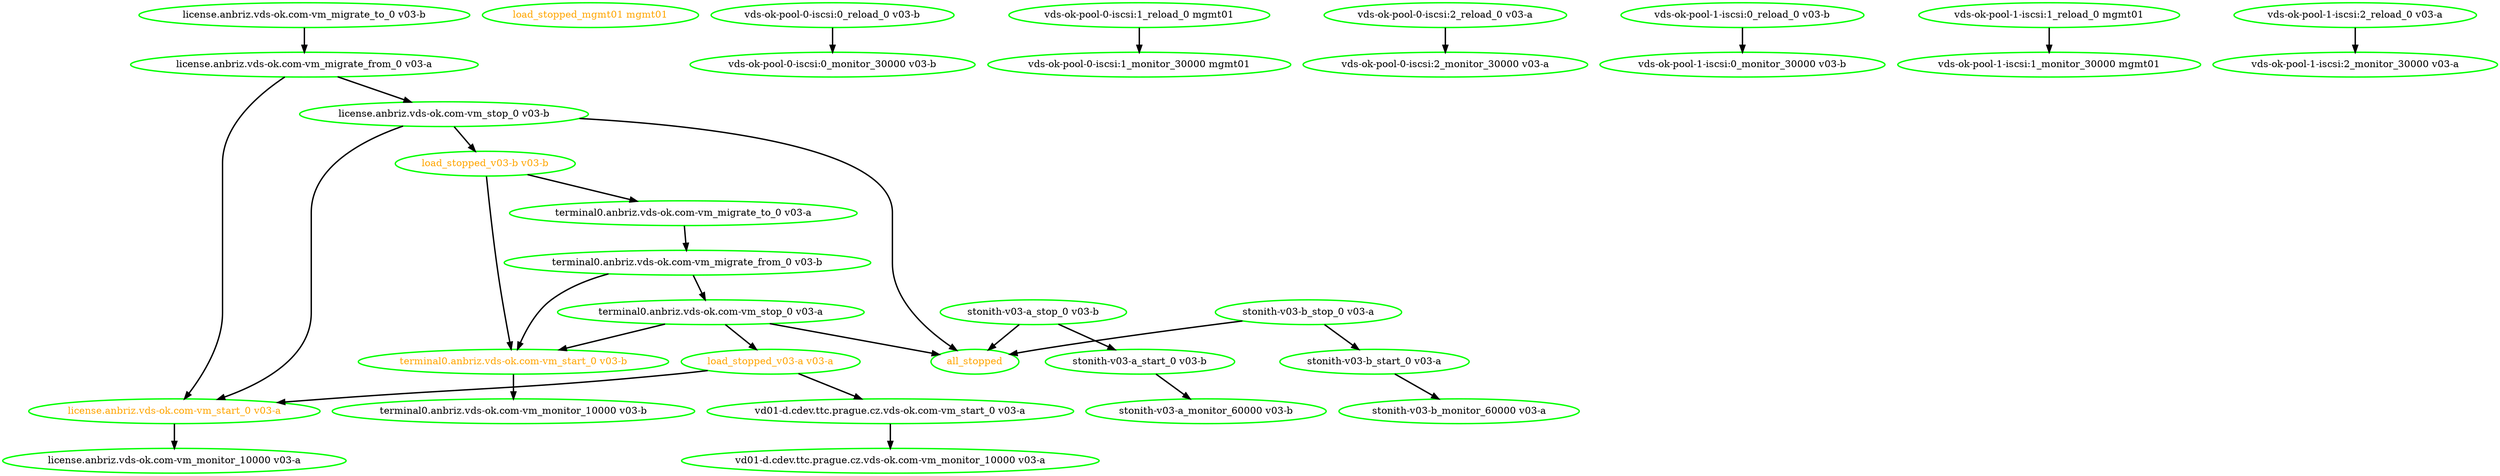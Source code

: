 digraph "g" {
"all_stopped" [ style=bold color="green" fontcolor="orange"]
"license.anbriz.vds-ok.com-vm_migrate_from_0 v03-a" -> "license.anbriz.vds-ok.com-vm_start_0 v03-a" [ style = bold]
"license.anbriz.vds-ok.com-vm_migrate_from_0 v03-a" -> "license.anbriz.vds-ok.com-vm_stop_0 v03-b" [ style = bold]
"license.anbriz.vds-ok.com-vm_migrate_from_0 v03-a" [ style=bold color="green" fontcolor="black"]
"license.anbriz.vds-ok.com-vm_migrate_to_0 v03-b" -> "license.anbriz.vds-ok.com-vm_migrate_from_0 v03-a" [ style = bold]
"license.anbriz.vds-ok.com-vm_migrate_to_0 v03-b" [ style=bold color="green" fontcolor="black"]
"license.anbriz.vds-ok.com-vm_monitor_10000 v03-a" [ style=bold color="green" fontcolor="black"]
"license.anbriz.vds-ok.com-vm_start_0 v03-a" -> "license.anbriz.vds-ok.com-vm_monitor_10000 v03-a" [ style = bold]
"license.anbriz.vds-ok.com-vm_start_0 v03-a" [ style=bold color="green" fontcolor="orange"]
"license.anbriz.vds-ok.com-vm_stop_0 v03-b" -> "all_stopped" [ style = bold]
"license.anbriz.vds-ok.com-vm_stop_0 v03-b" -> "license.anbriz.vds-ok.com-vm_start_0 v03-a" [ style = bold]
"license.anbriz.vds-ok.com-vm_stop_0 v03-b" -> "load_stopped_v03-b v03-b" [ style = bold]
"license.anbriz.vds-ok.com-vm_stop_0 v03-b" [ style=bold color="green" fontcolor="black"]
"load_stopped_mgmt01 mgmt01" [ style=bold color="green" fontcolor="orange"]
"load_stopped_v03-a v03-a" -> "license.anbriz.vds-ok.com-vm_start_0 v03-a" [ style = bold]
"load_stopped_v03-a v03-a" -> "vd01-d.cdev.ttc.prague.cz.vds-ok.com-vm_start_0 v03-a" [ style = bold]
"load_stopped_v03-a v03-a" [ style=bold color="green" fontcolor="orange"]
"load_stopped_v03-b v03-b" -> "terminal0.anbriz.vds-ok.com-vm_migrate_to_0 v03-a" [ style = bold]
"load_stopped_v03-b v03-b" -> "terminal0.anbriz.vds-ok.com-vm_start_0 v03-b" [ style = bold]
"load_stopped_v03-b v03-b" [ style=bold color="green" fontcolor="orange"]
"stonith-v03-a_monitor_60000 v03-b" [ style=bold color="green" fontcolor="black"]
"stonith-v03-a_start_0 v03-b" -> "stonith-v03-a_monitor_60000 v03-b" [ style = bold]
"stonith-v03-a_start_0 v03-b" [ style=bold color="green" fontcolor="black"]
"stonith-v03-a_stop_0 v03-b" -> "all_stopped" [ style = bold]
"stonith-v03-a_stop_0 v03-b" -> "stonith-v03-a_start_0 v03-b" [ style = bold]
"stonith-v03-a_stop_0 v03-b" [ style=bold color="green" fontcolor="black"]
"stonith-v03-b_monitor_60000 v03-a" [ style=bold color="green" fontcolor="black"]
"stonith-v03-b_start_0 v03-a" -> "stonith-v03-b_monitor_60000 v03-a" [ style = bold]
"stonith-v03-b_start_0 v03-a" [ style=bold color="green" fontcolor="black"]
"stonith-v03-b_stop_0 v03-a" -> "all_stopped" [ style = bold]
"stonith-v03-b_stop_0 v03-a" -> "stonith-v03-b_start_0 v03-a" [ style = bold]
"stonith-v03-b_stop_0 v03-a" [ style=bold color="green" fontcolor="black"]
"terminal0.anbriz.vds-ok.com-vm_migrate_from_0 v03-b" -> "terminal0.anbriz.vds-ok.com-vm_start_0 v03-b" [ style = bold]
"terminal0.anbriz.vds-ok.com-vm_migrate_from_0 v03-b" -> "terminal0.anbriz.vds-ok.com-vm_stop_0 v03-a" [ style = bold]
"terminal0.anbriz.vds-ok.com-vm_migrate_from_0 v03-b" [ style=bold color="green" fontcolor="black"]
"terminal0.anbriz.vds-ok.com-vm_migrate_to_0 v03-a" -> "terminal0.anbriz.vds-ok.com-vm_migrate_from_0 v03-b" [ style = bold]
"terminal0.anbriz.vds-ok.com-vm_migrate_to_0 v03-a" [ style=bold color="green" fontcolor="black"]
"terminal0.anbriz.vds-ok.com-vm_monitor_10000 v03-b" [ style=bold color="green" fontcolor="black"]
"terminal0.anbriz.vds-ok.com-vm_start_0 v03-b" -> "terminal0.anbriz.vds-ok.com-vm_monitor_10000 v03-b" [ style = bold]
"terminal0.anbriz.vds-ok.com-vm_start_0 v03-b" [ style=bold color="green" fontcolor="orange"]
"terminal0.anbriz.vds-ok.com-vm_stop_0 v03-a" -> "all_stopped" [ style = bold]
"terminal0.anbriz.vds-ok.com-vm_stop_0 v03-a" -> "load_stopped_v03-a v03-a" [ style = bold]
"terminal0.anbriz.vds-ok.com-vm_stop_0 v03-a" -> "terminal0.anbriz.vds-ok.com-vm_start_0 v03-b" [ style = bold]
"terminal0.anbriz.vds-ok.com-vm_stop_0 v03-a" [ style=bold color="green" fontcolor="black"]
"vd01-d.cdev.ttc.prague.cz.vds-ok.com-vm_monitor_10000 v03-a" [ style=bold color="green" fontcolor="black"]
"vd01-d.cdev.ttc.prague.cz.vds-ok.com-vm_start_0 v03-a" -> "vd01-d.cdev.ttc.prague.cz.vds-ok.com-vm_monitor_10000 v03-a" [ style = bold]
"vd01-d.cdev.ttc.prague.cz.vds-ok.com-vm_start_0 v03-a" [ style=bold color="green" fontcolor="black"]
"vds-ok-pool-0-iscsi:0_monitor_30000 v03-b" [ style=bold color="green" fontcolor="black"]
"vds-ok-pool-0-iscsi:0_reload_0 v03-b" -> "vds-ok-pool-0-iscsi:0_monitor_30000 v03-b" [ style = bold]
"vds-ok-pool-0-iscsi:0_reload_0 v03-b" [ style=bold color="green" fontcolor="black"]
"vds-ok-pool-0-iscsi:1_monitor_30000 mgmt01" [ style=bold color="green" fontcolor="black"]
"vds-ok-pool-0-iscsi:1_reload_0 mgmt01" -> "vds-ok-pool-0-iscsi:1_monitor_30000 mgmt01" [ style = bold]
"vds-ok-pool-0-iscsi:1_reload_0 mgmt01" [ style=bold color="green" fontcolor="black"]
"vds-ok-pool-0-iscsi:2_monitor_30000 v03-a" [ style=bold color="green" fontcolor="black"]
"vds-ok-pool-0-iscsi:2_reload_0 v03-a" -> "vds-ok-pool-0-iscsi:2_monitor_30000 v03-a" [ style = bold]
"vds-ok-pool-0-iscsi:2_reload_0 v03-a" [ style=bold color="green" fontcolor="black"]
"vds-ok-pool-1-iscsi:0_monitor_30000 v03-b" [ style=bold color="green" fontcolor="black"]
"vds-ok-pool-1-iscsi:0_reload_0 v03-b" -> "vds-ok-pool-1-iscsi:0_monitor_30000 v03-b" [ style = bold]
"vds-ok-pool-1-iscsi:0_reload_0 v03-b" [ style=bold color="green" fontcolor="black"]
"vds-ok-pool-1-iscsi:1_monitor_30000 mgmt01" [ style=bold color="green" fontcolor="black"]
"vds-ok-pool-1-iscsi:1_reload_0 mgmt01" -> "vds-ok-pool-1-iscsi:1_monitor_30000 mgmt01" [ style = bold]
"vds-ok-pool-1-iscsi:1_reload_0 mgmt01" [ style=bold color="green" fontcolor="black"]
"vds-ok-pool-1-iscsi:2_monitor_30000 v03-a" [ style=bold color="green" fontcolor="black"]
"vds-ok-pool-1-iscsi:2_reload_0 v03-a" -> "vds-ok-pool-1-iscsi:2_monitor_30000 v03-a" [ style = bold]
"vds-ok-pool-1-iscsi:2_reload_0 v03-a" [ style=bold color="green" fontcolor="black"]
}
